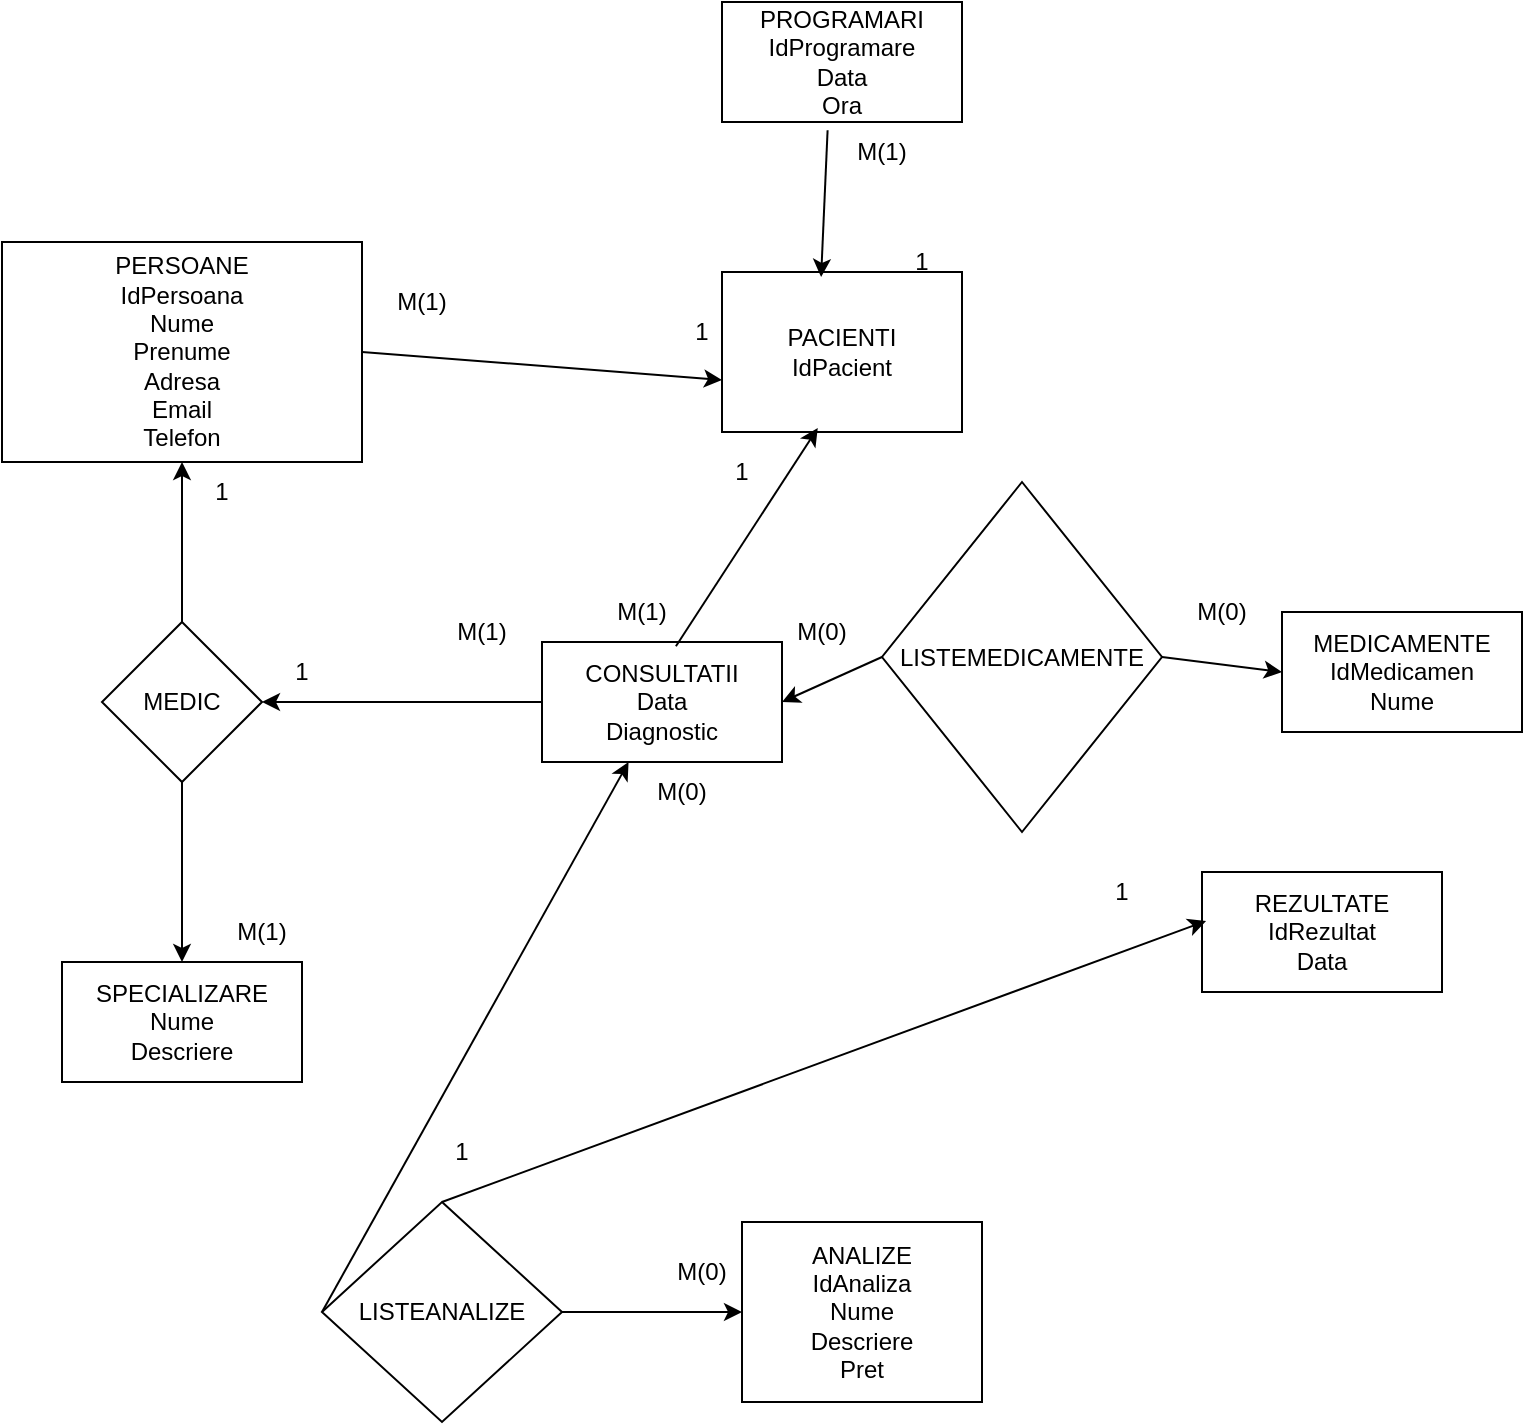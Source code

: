 <mxfile version="21.0.10" type="github"><diagram name="Page-1" id="xQe_PqWCy_C0BTVjJfYO"><mxGraphModel dx="1902" dy="927" grid="1" gridSize="10" guides="1" tooltips="1" connect="1" arrows="1" fold="1" page="1" pageScale="1" pageWidth="850" pageHeight="1100" math="0" shadow="0"><root><mxCell id="0"/><mxCell id="1" parent="0"/><mxCell id="_dcunJNgSEMukH39nl9C-8" value="PERSOANE&lt;br&gt;IdPersoana&lt;br&gt;Nume&lt;br&gt;Prenume&lt;br&gt;Adresa&lt;br&gt;Email&lt;br&gt;Telefon" style="rounded=0;whiteSpace=wrap;html=1;" vertex="1" parent="1"><mxGeometry x="90" y="130" width="180" height="110" as="geometry"/></mxCell><mxCell id="_dcunJNgSEMukH39nl9C-10" value="SPECIALIZARE&lt;br&gt;Nume&lt;br&gt;Descriere" style="rounded=0;whiteSpace=wrap;html=1;" vertex="1" parent="1"><mxGeometry x="120" y="490" width="120" height="60" as="geometry"/></mxCell><mxCell id="_dcunJNgSEMukH39nl9C-11" value="PACIENTI&lt;br&gt;IdPacient" style="rounded=0;whiteSpace=wrap;html=1;" vertex="1" parent="1"><mxGeometry x="450" y="145" width="120" height="80" as="geometry"/></mxCell><mxCell id="_dcunJNgSEMukH39nl9C-14" value="" style="edgeStyle=orthogonalEdgeStyle;rounded=0;orthogonalLoop=1;jettySize=auto;html=1;" edge="1" parent="1" source="_dcunJNgSEMukH39nl9C-12" target="_dcunJNgSEMukH39nl9C-8"><mxGeometry relative="1" as="geometry"/></mxCell><mxCell id="_dcunJNgSEMukH39nl9C-16" value="" style="edgeStyle=orthogonalEdgeStyle;rounded=0;orthogonalLoop=1;jettySize=auto;html=1;" edge="1" parent="1" source="_dcunJNgSEMukH39nl9C-12" target="_dcunJNgSEMukH39nl9C-10"><mxGeometry relative="1" as="geometry"/></mxCell><mxCell id="_dcunJNgSEMukH39nl9C-12" value="MEDIC&lt;br&gt;" style="rhombus;whiteSpace=wrap;html=1;" vertex="1" parent="1"><mxGeometry x="140" y="320" width="80" height="80" as="geometry"/></mxCell><mxCell id="_dcunJNgSEMukH39nl9C-15" value="1" style="text;html=1;strokeColor=none;fillColor=none;align=center;verticalAlign=middle;whiteSpace=wrap;rounded=0;" vertex="1" parent="1"><mxGeometry x="170" y="240" width="60" height="30" as="geometry"/></mxCell><mxCell id="_dcunJNgSEMukH39nl9C-17" value="M(1)" style="text;html=1;strokeColor=none;fillColor=none;align=center;verticalAlign=middle;whiteSpace=wrap;rounded=0;" vertex="1" parent="1"><mxGeometry x="190" y="460" width="60" height="30" as="geometry"/></mxCell><mxCell id="_dcunJNgSEMukH39nl9C-18" value="PROGRAMARI&lt;br&gt;IdProgramare&lt;br&gt;Data&lt;br&gt;Ora" style="rounded=0;whiteSpace=wrap;html=1;" vertex="1" parent="1"><mxGeometry x="450" y="10" width="120" height="60" as="geometry"/></mxCell><mxCell id="_dcunJNgSEMukH39nl9C-19" value="CONSULTATII&lt;br&gt;Data&lt;br&gt;Diagnostic&lt;br&gt;" style="rounded=0;whiteSpace=wrap;html=1;" vertex="1" parent="1"><mxGeometry x="360" y="330" width="120" height="60" as="geometry"/></mxCell><mxCell id="_dcunJNgSEMukH39nl9C-20" value="MEDICAMENTE&lt;br&gt;IdMedicamen&lt;br&gt;Nume" style="rounded=0;whiteSpace=wrap;html=1;" vertex="1" parent="1"><mxGeometry x="730" y="315" width="120" height="60" as="geometry"/></mxCell><mxCell id="_dcunJNgSEMukH39nl9C-21" value="ANALIZE&lt;br&gt;IdAnaliza&lt;br&gt;Nume&lt;br&gt;Descriere&lt;br&gt;Pret" style="rounded=0;whiteSpace=wrap;html=1;" vertex="1" parent="1"><mxGeometry x="460" y="620" width="120" height="90" as="geometry"/></mxCell><mxCell id="_dcunJNgSEMukH39nl9C-22" value="REZULTATE&lt;br&gt;IdRezultat&lt;br&gt;Data" style="rounded=0;whiteSpace=wrap;html=1;" vertex="1" parent="1"><mxGeometry x="690" y="445" width="120" height="60" as="geometry"/></mxCell><mxCell id="_dcunJNgSEMukH39nl9C-27" value="1" style="text;html=1;strokeColor=none;fillColor=none;align=center;verticalAlign=middle;whiteSpace=wrap;rounded=0;" vertex="1" parent="1"><mxGeometry x="410" y="160" width="60" height="30" as="geometry"/></mxCell><mxCell id="_dcunJNgSEMukH39nl9C-31" value="" style="endArrow=classic;html=1;rounded=0;exitX=1;exitY=0.5;exitDx=0;exitDy=0;entryX=0;entryY=0.675;entryDx=0;entryDy=0;entryPerimeter=0;" edge="1" parent="1" source="_dcunJNgSEMukH39nl9C-8" target="_dcunJNgSEMukH39nl9C-11"><mxGeometry width="50" height="50" relative="1" as="geometry"><mxPoint x="270" y="185" as="sourcePoint"/><mxPoint x="300" y="265" as="targetPoint"/></mxGeometry></mxCell><mxCell id="_dcunJNgSEMukH39nl9C-32" value="M(1)" style="text;html=1;strokeColor=none;fillColor=none;align=center;verticalAlign=middle;whiteSpace=wrap;rounded=0;" vertex="1" parent="1"><mxGeometry x="270" y="145" width="60" height="30" as="geometry"/></mxCell><mxCell id="_dcunJNgSEMukH39nl9C-34" value="" style="endArrow=classic;html=1;rounded=0;entryX=1;entryY=0.5;entryDx=0;entryDy=0;exitX=0;exitY=0.5;exitDx=0;exitDy=0;" edge="1" parent="1" source="_dcunJNgSEMukH39nl9C-19" target="_dcunJNgSEMukH39nl9C-12"><mxGeometry width="50" height="50" relative="1" as="geometry"><mxPoint x="310" y="375" as="sourcePoint"/><mxPoint x="260" y="325" as="targetPoint"/></mxGeometry></mxCell><mxCell id="_dcunJNgSEMukH39nl9C-35" value="M(1)" style="text;html=1;strokeColor=none;fillColor=none;align=center;verticalAlign=middle;whiteSpace=wrap;rounded=0;" vertex="1" parent="1"><mxGeometry x="300" y="310" width="60" height="30" as="geometry"/></mxCell><mxCell id="_dcunJNgSEMukH39nl9C-36" value="1" style="text;html=1;strokeColor=none;fillColor=none;align=center;verticalAlign=middle;whiteSpace=wrap;rounded=0;" vertex="1" parent="1"><mxGeometry x="210" y="330" width="60" height="30" as="geometry"/></mxCell><mxCell id="_dcunJNgSEMukH39nl9C-37" value="LISTEMEDICAMENTE" style="rhombus;whiteSpace=wrap;html=1;" vertex="1" parent="1"><mxGeometry x="530" y="250" width="140" height="175" as="geometry"/></mxCell><mxCell id="_dcunJNgSEMukH39nl9C-38" value="" style="endArrow=classic;html=1;rounded=0;exitX=1;exitY=0.5;exitDx=0;exitDy=0;entryX=0;entryY=0.5;entryDx=0;entryDy=0;" edge="1" parent="1" source="_dcunJNgSEMukH39nl9C-37" target="_dcunJNgSEMukH39nl9C-20"><mxGeometry width="50" height="50" relative="1" as="geometry"><mxPoint x="660" y="420" as="sourcePoint"/><mxPoint x="710" y="370" as="targetPoint"/></mxGeometry></mxCell><mxCell id="_dcunJNgSEMukH39nl9C-39" value="" style="endArrow=classic;html=1;rounded=0;entryX=1;entryY=0.5;entryDx=0;entryDy=0;exitX=0;exitY=0.5;exitDx=0;exitDy=0;" edge="1" parent="1" source="_dcunJNgSEMukH39nl9C-37" target="_dcunJNgSEMukH39nl9C-19"><mxGeometry width="50" height="50" relative="1" as="geometry"><mxPoint x="660" y="420" as="sourcePoint"/><mxPoint x="710" y="370" as="targetPoint"/></mxGeometry></mxCell><mxCell id="_dcunJNgSEMukH39nl9C-40" value="M(0)" style="text;html=1;strokeColor=none;fillColor=none;align=center;verticalAlign=middle;whiteSpace=wrap;rounded=0;" vertex="1" parent="1"><mxGeometry x="470" y="310" width="60" height="30" as="geometry"/></mxCell><mxCell id="_dcunJNgSEMukH39nl9C-41" value="M(0)" style="text;html=1;strokeColor=none;fillColor=none;align=center;verticalAlign=middle;whiteSpace=wrap;rounded=0;" vertex="1" parent="1"><mxGeometry x="670" y="300" width="60" height="30" as="geometry"/></mxCell><mxCell id="_dcunJNgSEMukH39nl9C-42" value="LISTEANALIZE" style="rhombus;whiteSpace=wrap;html=1;" vertex="1" parent="1"><mxGeometry x="250" y="610" width="120" height="110" as="geometry"/></mxCell><mxCell id="_dcunJNgSEMukH39nl9C-45" value="" style="endArrow=classic;html=1;rounded=0;exitX=0;exitY=0.5;exitDx=0;exitDy=0;" edge="1" parent="1" source="_dcunJNgSEMukH39nl9C-42" target="_dcunJNgSEMukH39nl9C-19"><mxGeometry width="50" height="50" relative="1" as="geometry"><mxPoint x="160" y="640" as="sourcePoint"/><mxPoint x="210" y="590" as="targetPoint"/></mxGeometry></mxCell><mxCell id="_dcunJNgSEMukH39nl9C-46" value="" style="endArrow=classic;html=1;rounded=0;exitX=1;exitY=0.5;exitDx=0;exitDy=0;" edge="1" parent="1" source="_dcunJNgSEMukH39nl9C-42" target="_dcunJNgSEMukH39nl9C-21"><mxGeometry width="50" height="50" relative="1" as="geometry"><mxPoint x="380" y="620" as="sourcePoint"/><mxPoint x="430" y="570" as="targetPoint"/></mxGeometry></mxCell><mxCell id="_dcunJNgSEMukH39nl9C-47" value="M(0)" style="text;html=1;strokeColor=none;fillColor=none;align=center;verticalAlign=middle;whiteSpace=wrap;rounded=0;" vertex="1" parent="1"><mxGeometry x="400" y="390" width="60" height="30" as="geometry"/></mxCell><mxCell id="_dcunJNgSEMukH39nl9C-48" value="M(0)" style="text;html=1;strokeColor=none;fillColor=none;align=center;verticalAlign=middle;whiteSpace=wrap;rounded=0;" vertex="1" parent="1"><mxGeometry x="410" y="630" width="60" height="30" as="geometry"/></mxCell><mxCell id="_dcunJNgSEMukH39nl9C-49" value="" style="endArrow=classic;html=1;rounded=0;exitX=0.5;exitY=0;exitDx=0;exitDy=0;entryX=0.017;entryY=0.408;entryDx=0;entryDy=0;entryPerimeter=0;" edge="1" parent="1" source="_dcunJNgSEMukH39nl9C-42" target="_dcunJNgSEMukH39nl9C-22"><mxGeometry width="50" height="50" relative="1" as="geometry"><mxPoint x="630" y="510" as="sourcePoint"/><mxPoint x="680" y="460" as="targetPoint"/></mxGeometry></mxCell><mxCell id="_dcunJNgSEMukH39nl9C-50" value="1" style="text;html=1;strokeColor=none;fillColor=none;align=center;verticalAlign=middle;whiteSpace=wrap;rounded=0;" vertex="1" parent="1"><mxGeometry x="290" y="570" width="60" height="30" as="geometry"/></mxCell><mxCell id="_dcunJNgSEMukH39nl9C-52" value="1" style="text;html=1;strokeColor=none;fillColor=none;align=center;verticalAlign=middle;whiteSpace=wrap;rounded=0;" vertex="1" parent="1"><mxGeometry x="620" y="440" width="60" height="30" as="geometry"/></mxCell><mxCell id="_dcunJNgSEMukH39nl9C-53" value="" style="endArrow=classic;html=1;rounded=0;entryX=0.399;entryY=0.975;entryDx=0;entryDy=0;entryPerimeter=0;exitX=0.558;exitY=0.036;exitDx=0;exitDy=0;exitPerimeter=0;" edge="1" parent="1" source="_dcunJNgSEMukH39nl9C-19" target="_dcunJNgSEMukH39nl9C-11"><mxGeometry width="50" height="50" relative="1" as="geometry"><mxPoint x="630" y="410" as="sourcePoint"/><mxPoint x="680" y="360" as="targetPoint"/></mxGeometry></mxCell><mxCell id="_dcunJNgSEMukH39nl9C-54" value="" style="endArrow=classic;html=1;rounded=0;exitX=0.44;exitY=1.069;exitDx=0;exitDy=0;exitPerimeter=0;entryX=0.413;entryY=0.031;entryDx=0;entryDy=0;entryPerimeter=0;" edge="1" parent="1" source="_dcunJNgSEMukH39nl9C-18" target="_dcunJNgSEMukH39nl9C-11"><mxGeometry width="50" height="50" relative="1" as="geometry"><mxPoint x="630" y="200" as="sourcePoint"/><mxPoint x="680" y="150" as="targetPoint"/></mxGeometry></mxCell><mxCell id="_dcunJNgSEMukH39nl9C-55" value="1" style="text;html=1;strokeColor=none;fillColor=none;align=center;verticalAlign=middle;whiteSpace=wrap;rounded=0;" vertex="1" parent="1"><mxGeometry x="430" y="230" width="60" height="30" as="geometry"/></mxCell><mxCell id="_dcunJNgSEMukH39nl9C-56" value="M(1)" style="text;html=1;strokeColor=none;fillColor=none;align=center;verticalAlign=middle;whiteSpace=wrap;rounded=0;" vertex="1" parent="1"><mxGeometry x="500" y="70" width="60" height="30" as="geometry"/></mxCell><mxCell id="_dcunJNgSEMukH39nl9C-57" value="M(1)" style="text;html=1;strokeColor=none;fillColor=none;align=center;verticalAlign=middle;whiteSpace=wrap;rounded=0;" vertex="1" parent="1"><mxGeometry x="380" y="300" width="60" height="30" as="geometry"/></mxCell><mxCell id="_dcunJNgSEMukH39nl9C-58" value="1" style="text;html=1;strokeColor=none;fillColor=none;align=center;verticalAlign=middle;whiteSpace=wrap;rounded=0;" vertex="1" parent="1"><mxGeometry x="520" y="125" width="60" height="30" as="geometry"/></mxCell></root></mxGraphModel></diagram></mxfile>